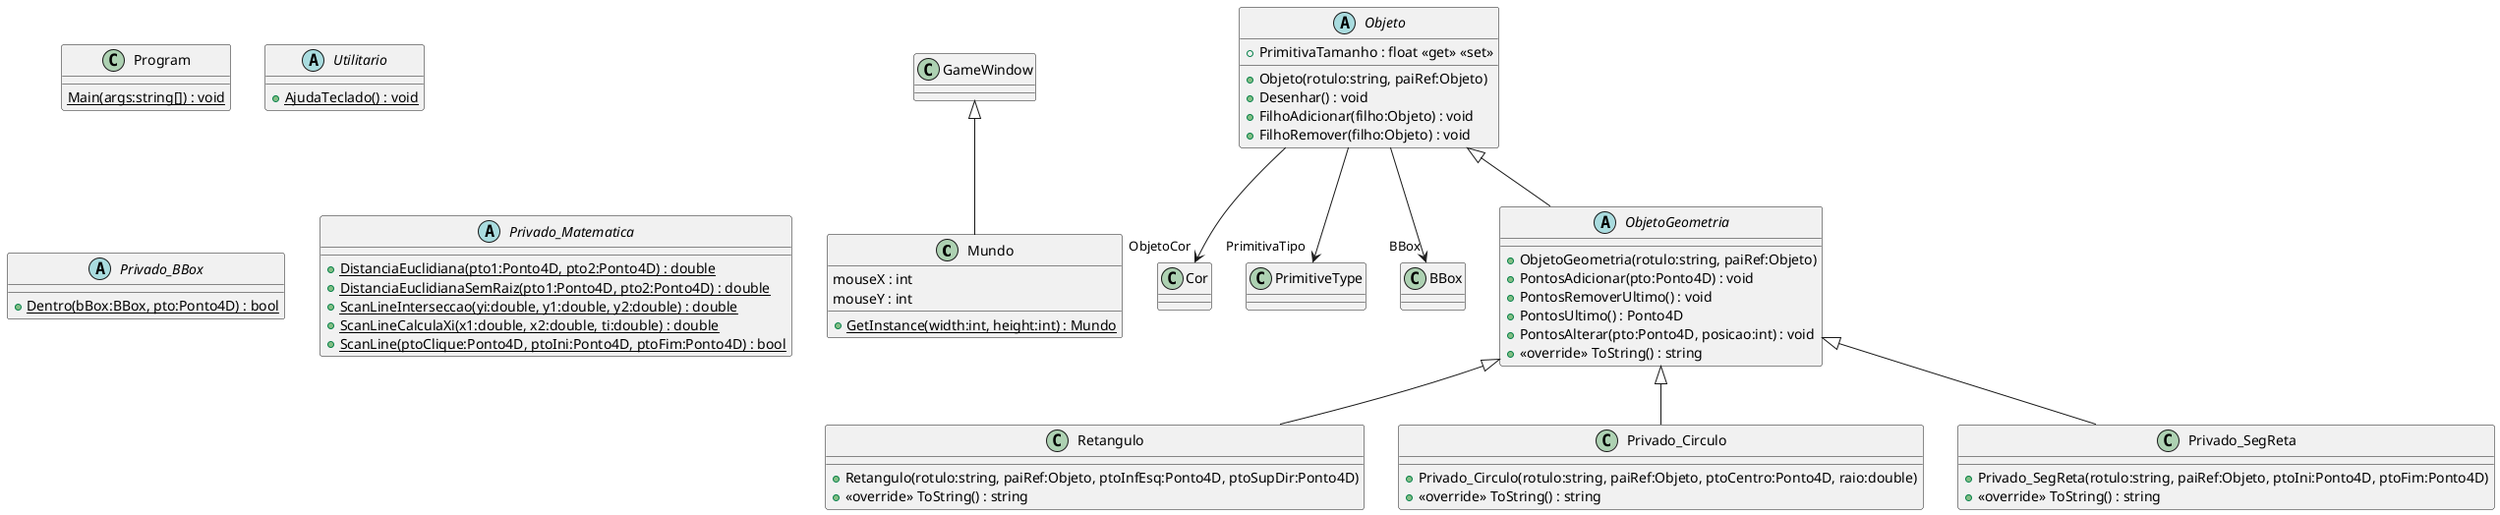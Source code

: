 @startuml CG_N2
class Mundo {
    + {static} GetInstance(width:int, height:int) : Mundo
    mouseX : int
    mouseY : int
}
class Program {
    {static} Main(args:string[]) : void
}
GameWindow <|-- Mundo
abstract class Objeto {
    + PrimitivaTamanho : float <<get>> <<set>>
    + Objeto(rotulo:string, paiRef:Objeto)
    + Desenhar() : void
    + FilhoAdicionar(filho:Objeto) : void
    + FilhoRemover(filho:Objeto) : void
}
Objeto --> "ObjetoCor" Cor
Objeto --> "PrimitivaTipo" PrimitiveType
Objeto --> "BBox" BBox
abstract class ObjetoGeometria {
    + ObjetoGeometria(rotulo:string, paiRef:Objeto)
    + PontosAdicionar(pto:Ponto4D) : void
    + PontosRemoverUltimo() : void
    + PontosUltimo() : Ponto4D
    + PontosAlterar(pto:Ponto4D, posicao:int) : void
    + <<override>> ToString() : string
}
Objeto <|-- ObjetoGeometria
class Retangulo {
    + Retangulo(rotulo:string, paiRef:Objeto, ptoInfEsq:Ponto4D, ptoSupDir:Ponto4D)
    + <<override>> ToString() : string
}
ObjetoGeometria <|-- Retangulo
abstract class Utilitario {
    + {static} AjudaTeclado() : void
}
abstract class Privado_BBox {
    + {static} Dentro(bBox:BBox, pto:Ponto4D) : bool
}
class Privado_Circulo {
    + Privado_Circulo(rotulo:string, paiRef:Objeto, ptoCentro:Ponto4D, raio:double)
    + <<override>> ToString() : string
}
ObjetoGeometria <|-- Privado_Circulo
abstract class Privado_Matematica {
    + {static} DistanciaEuclidiana(pto1:Ponto4D, pto2:Ponto4D) : double
    + {static} DistanciaEuclidianaSemRaiz(pto1:Ponto4D, pto2:Ponto4D) : double
    + {static} ScanLineInterseccao(yi:double, y1:double, y2:double) : double
    + {static} ScanLineCalculaXi(x1:double, x2:double, ti:double) : double
    + {static} ScanLine(ptoClique:Ponto4D, ptoIni:Ponto4D, ptoFim:Ponto4D) : bool
}
class Privado_SegReta {
    + Privado_SegReta(rotulo:string, paiRef:Objeto, ptoIni:Ponto4D, ptoFim:Ponto4D)
    + <<override>> ToString() : string
}
ObjetoGeometria <|-- Privado_SegReta
@enduml
